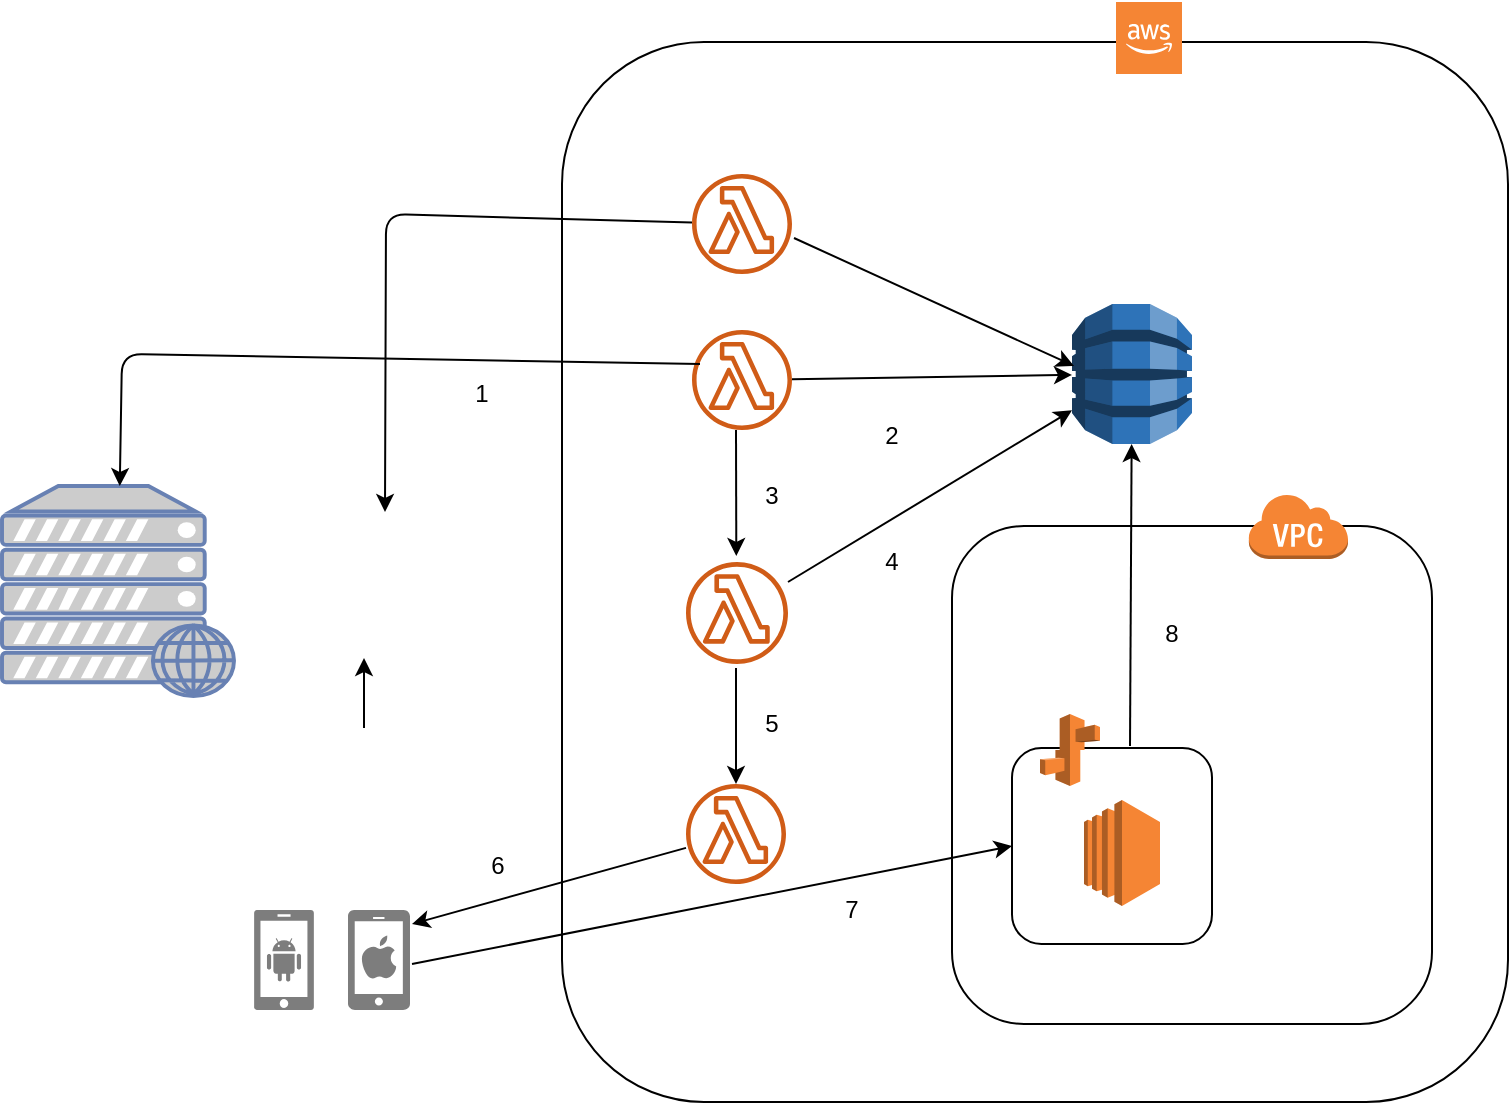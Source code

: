 <mxfile version="10.4.1" type="github"><diagram id="JbM2fYvgoTWfcFy8sSR-" name="Page-1"><mxGraphModel dx="758" dy="525" grid="1" gridSize="10" guides="1" tooltips="1" connect="1" arrows="1" fold="1" page="1" pageScale="1" pageWidth="850" pageHeight="1100" math="0" shadow="0"><root><mxCell id="0"/><mxCell id="1" parent="0"/><mxCell id="0TErtD-wjSOz0MyjelqX-31" value="" style="rounded=1;whiteSpace=wrap;html=1;" vertex="1" parent="1"><mxGeometry x="300" y="34" width="473" height="530" as="geometry"/></mxCell><mxCell id="0TErtD-wjSOz0MyjelqX-2" value="" style="outlineConnect=0;fontColor=#232F3E;gradientColor=none;fillColor=#D05C17;strokeColor=none;dashed=0;verticalLabelPosition=bottom;verticalAlign=top;align=center;html=1;fontSize=12;fontStyle=0;aspect=fixed;shape=mxgraph.aws4.lambda_function;" vertex="1" parent="1"><mxGeometry x="365" y="178" width="50" height="50" as="geometry"/></mxCell><mxCell id="0TErtD-wjSOz0MyjelqX-3" value="" style="outlineConnect=0;fontColor=#232F3E;gradientColor=none;fillColor=#D05C17;strokeColor=none;dashed=0;verticalLabelPosition=bottom;verticalAlign=top;align=center;html=1;fontSize=12;fontStyle=0;aspect=fixed;shape=mxgraph.aws4.lambda_function;" vertex="1" parent="1"><mxGeometry x="362" y="294" width="51" height="51" as="geometry"/></mxCell><mxCell id="0TErtD-wjSOz0MyjelqX-4" value="" style="outlineConnect=0;fontColor=#232F3E;gradientColor=none;fillColor=#D05C17;strokeColor=none;dashed=0;verticalLabelPosition=bottom;verticalAlign=top;align=center;html=1;fontSize=12;fontStyle=0;aspect=fixed;shape=mxgraph.aws4.lambda_function;" vertex="1" parent="1"><mxGeometry x="362" y="405" width="50" height="50" as="geometry"/></mxCell><mxCell id="0TErtD-wjSOz0MyjelqX-5" value="" style="shape=image;html=1;verticalAlign=top;verticalLabelPosition=bottom;labelBackgroundColor=#ffffff;imageAspect=0;aspect=fixed;image=https://cdn2.iconfinder.com/data/icons/fletro-long-shadow-google-service/128/Google_Docs_-_Doc.png" vertex="1" parent="1"><mxGeometry x="175" y="269" width="73" height="73" as="geometry"/></mxCell><mxCell id="0TErtD-wjSOz0MyjelqX-6" value="" style="outlineConnect=0;dashed=0;verticalLabelPosition=bottom;verticalAlign=top;align=center;html=1;shape=mxgraph.aws3.dynamo_db;fillColor=#2E73B8;gradientColor=none;" vertex="1" parent="1"><mxGeometry x="555" y="165" width="60" height="70" as="geometry"/></mxCell><mxCell id="0TErtD-wjSOz0MyjelqX-10" value="" style="group" vertex="1" connectable="0" parent="1"><mxGeometry x="158" y="376" width="80" height="82" as="geometry"/></mxCell><mxCell id="0TErtD-wjSOz0MyjelqX-7" value="" style="shape=image;html=1;verticalAlign=top;verticalLabelPosition=bottom;labelBackgroundColor=#ffffff;imageAspect=0;aspect=fixed;image=https://cdn0.iconfinder.com/data/icons/sports-android-l-lollipop-icon-pack/24/meditation_guru-128.png" vertex="1" parent="0TErtD-wjSOz0MyjelqX-10"><mxGeometry width="54" height="54" as="geometry"/></mxCell><mxCell id="0TErtD-wjSOz0MyjelqX-8" value="" style="shape=image;html=1;verticalAlign=top;verticalLabelPosition=bottom;labelBackgroundColor=#ffffff;imageAspect=0;aspect=fixed;image=https://cdn0.iconfinder.com/data/icons/sports-android-l-lollipop-icon-pack/24/meditation_guru-128.png" vertex="1" parent="0TErtD-wjSOz0MyjelqX-10"><mxGeometry x="27" y="1" width="53" height="53" as="geometry"/></mxCell><mxCell id="0TErtD-wjSOz0MyjelqX-9" value="" style="shape=image;html=1;verticalAlign=top;verticalLabelPosition=bottom;labelBackgroundColor=#ffffff;imageAspect=0;aspect=fixed;image=https://cdn0.iconfinder.com/data/icons/sports-android-l-lollipop-icon-pack/24/meditation_guru-128.png" vertex="1" parent="0TErtD-wjSOz0MyjelqX-10"><mxGeometry x="10" y="38" width="54" height="54" as="geometry"/></mxCell><mxCell id="0TErtD-wjSOz0MyjelqX-12" value="" style="edgeStyle=orthogonalEdgeStyle;rounded=0;orthogonalLoop=1;jettySize=auto;html=1;" edge="1" parent="1"><mxGeometry relative="1" as="geometry"><mxPoint x="201" y="377" as="sourcePoint"/><mxPoint x="201" y="342" as="targetPoint"/></mxGeometry></mxCell><mxCell id="0TErtD-wjSOz0MyjelqX-14" value="" style="outlineConnect=0;fontColor=#232F3E;gradientColor=none;fillColor=#D05C17;strokeColor=none;dashed=0;verticalLabelPosition=bottom;verticalAlign=top;align=center;html=1;fontSize=12;fontStyle=0;aspect=fixed;shape=mxgraph.aws4.lambda_function;" vertex="1" parent="1"><mxGeometry x="365" y="100" width="50" height="50" as="geometry"/></mxCell><mxCell id="0TErtD-wjSOz0MyjelqX-19" value="" style="group" vertex="1" connectable="0" parent="1"><mxGeometry x="146" y="468" width="78" height="50" as="geometry"/></mxCell><mxCell id="0TErtD-wjSOz0MyjelqX-17" value="" style="shadow=0;dashed=0;html=1;strokeColor=none;labelPosition=center;verticalLabelPosition=bottom;verticalAlign=top;align=center;shape=mxgraph.mscae.enterprise.android_phone;fillColor=#7D7D7D;" vertex="1" parent="0TErtD-wjSOz0MyjelqX-19"><mxGeometry width="30" height="50" as="geometry"/></mxCell><mxCell id="0TErtD-wjSOz0MyjelqX-18" value="" style="shadow=0;dashed=0;html=1;strokeColor=none;labelPosition=center;verticalLabelPosition=bottom;verticalAlign=top;align=center;shape=mxgraph.mscae.enterprise.iphone;fillColor=#7D7D7D;" vertex="1" parent="0TErtD-wjSOz0MyjelqX-19"><mxGeometry x="47" width="31" height="50" as="geometry"/></mxCell><mxCell id="0TErtD-wjSOz0MyjelqX-20" value="" style="fontColor=#0066CC;verticalAlign=top;verticalLabelPosition=bottom;labelPosition=center;align=center;html=1;outlineConnect=0;fillColor=#CCCCCC;strokeColor=#6881B3;gradientColor=none;gradientDirection=north;strokeWidth=2;shape=mxgraph.networks.web_server;" vertex="1" parent="1"><mxGeometry x="20" y="256" width="116" height="105" as="geometry"/></mxCell><mxCell id="0TErtD-wjSOz0MyjelqX-23" value="" style="endArrow=classic;html=1;entryX=0.5;entryY=0;entryDx=0;entryDy=0;" edge="1" parent="1" source="0TErtD-wjSOz0MyjelqX-14" target="0TErtD-wjSOz0MyjelqX-5"><mxGeometry width="50" height="50" relative="1" as="geometry"><mxPoint x="305" y="145" as="sourcePoint"/><mxPoint x="355" y="95" as="targetPoint"/><Array as="points"><mxPoint x="212" y="120"/></Array></mxGeometry></mxCell><mxCell id="0TErtD-wjSOz0MyjelqX-24" value="" style="endArrow=classic;html=1;entryX=0;entryY=0.5;entryDx=0;entryDy=0;entryPerimeter=0;" edge="1" parent="1"><mxGeometry width="50" height="50" relative="1" as="geometry"><mxPoint x="416" y="132" as="sourcePoint"/><mxPoint x="556" y="196" as="targetPoint"/></mxGeometry></mxCell><mxCell id="0TErtD-wjSOz0MyjelqX-25" value="" style="endArrow=classic;html=1;exitX=1;exitY=0.25;exitDx=0;exitDy=0;" edge="1" parent="1" target="0TErtD-wjSOz0MyjelqX-20"><mxGeometry width="50" height="50" relative="1" as="geometry"><mxPoint x="369" y="195" as="sourcePoint"/><mxPoint x="248" y="270" as="targetPoint"/><Array as="points"><mxPoint x="80" y="190"/></Array></mxGeometry></mxCell><mxCell id="0TErtD-wjSOz0MyjelqX-26" value="" style="endArrow=classic;html=1;" edge="1" parent="1" source="0TErtD-wjSOz0MyjelqX-2" target="0TErtD-wjSOz0MyjelqX-6"><mxGeometry width="50" height="50" relative="1" as="geometry"><mxPoint x="405" y="203.364" as="sourcePoint"/><mxPoint x="545" y="267" as="targetPoint"/></mxGeometry></mxCell><mxCell id="0TErtD-wjSOz0MyjelqX-27" value="" style="endArrow=classic;html=1;" edge="1" parent="1"><mxGeometry width="50" height="50" relative="1" as="geometry"><mxPoint x="387" y="228" as="sourcePoint"/><mxPoint x="387.153" y="291" as="targetPoint"/></mxGeometry></mxCell><mxCell id="0TErtD-wjSOz0MyjelqX-28" value="" style="endArrow=classic;html=1;" edge="1" parent="1" target="0TErtD-wjSOz0MyjelqX-6"><mxGeometry width="50" height="50" relative="1" as="geometry"><mxPoint x="413" y="304" as="sourcePoint"/><mxPoint x="465" y="295" as="targetPoint"/></mxGeometry></mxCell><mxCell id="0TErtD-wjSOz0MyjelqX-29" value="" style="endArrow=classic;html=1;" edge="1" parent="1" target="0TErtD-wjSOz0MyjelqX-4"><mxGeometry width="50" height="50" relative="1" as="geometry"><mxPoint x="387" y="347" as="sourcePoint"/><mxPoint x="390.153" y="395" as="targetPoint"/></mxGeometry></mxCell><mxCell id="0TErtD-wjSOz0MyjelqX-30" value="" style="endArrow=classic;html=1;" edge="1" parent="1" source="0TErtD-wjSOz0MyjelqX-4"><mxGeometry width="50" height="50" relative="1" as="geometry"><mxPoint x="351.5" y="425" as="sourcePoint"/><mxPoint x="225" y="475" as="targetPoint"/></mxGeometry></mxCell><mxCell id="0TErtD-wjSOz0MyjelqX-32" value="" style="rounded=1;whiteSpace=wrap;html=1;" vertex="1" parent="1"><mxGeometry x="495" y="276" width="240" height="249" as="geometry"/></mxCell><mxCell id="0TErtD-wjSOz0MyjelqX-33" value="" style="outlineConnect=0;dashed=0;verticalLabelPosition=bottom;verticalAlign=top;align=center;html=1;shape=mxgraph.aws3.virtual_private_cloud;fillColor=#F58534;gradientColor=none;" vertex="1" parent="1"><mxGeometry x="643" y="259.5" width="50" height="33" as="geometry"/></mxCell><mxCell id="0TErtD-wjSOz0MyjelqX-34" value="" style="outlineConnect=0;dashed=0;verticalLabelPosition=bottom;verticalAlign=top;align=center;html=1;shape=mxgraph.aws3.cloud_2;fillColor=#F58534;gradientColor=none;" vertex="1" parent="1"><mxGeometry x="577" y="14" width="33" height="36" as="geometry"/></mxCell><mxCell id="0TErtD-wjSOz0MyjelqX-35" value="" style="rounded=1;whiteSpace=wrap;html=1;" vertex="1" parent="1"><mxGeometry x="525" y="387" width="100" height="98" as="geometry"/></mxCell><mxCell id="0TErtD-wjSOz0MyjelqX-37" value="" style="outlineConnect=0;dashed=0;verticalLabelPosition=bottom;verticalAlign=top;align=center;html=1;shape=mxgraph.aws3.elastic_beanstalk;fillColor=#F58534;gradientColor=none;" vertex="1" parent="1"><mxGeometry x="539" y="370" width="30" height="36" as="geometry"/></mxCell><mxCell id="0TErtD-wjSOz0MyjelqX-38" value="" style="outlineConnect=0;dashed=0;verticalLabelPosition=bottom;verticalAlign=top;align=center;html=1;shape=mxgraph.aws3.ec2;fillColor=#F58534;gradientColor=none;" vertex="1" parent="1"><mxGeometry x="561" y="413" width="38" height="53" as="geometry"/></mxCell><mxCell id="0TErtD-wjSOz0MyjelqX-39" value="" style="endArrow=classic;html=1;entryX=0;entryY=0.5;entryDx=0;entryDy=0;" edge="1" parent="1" target="0TErtD-wjSOz0MyjelqX-35"><mxGeometry width="50" height="50" relative="1" as="geometry"><mxPoint x="225" y="495" as="sourcePoint"/><mxPoint x="285" y="485" as="targetPoint"/></mxGeometry></mxCell><mxCell id="0TErtD-wjSOz0MyjelqX-40" value="" style="endArrow=classic;html=1;exitX=0.59;exitY=-0.01;exitDx=0;exitDy=0;exitPerimeter=0;" edge="1" parent="1" source="0TErtD-wjSOz0MyjelqX-35" target="0TErtD-wjSOz0MyjelqX-6"><mxGeometry width="50" height="50" relative="1" as="geometry"><mxPoint x="423" y="314" as="sourcePoint"/><mxPoint x="565" y="228.14" as="targetPoint"/></mxGeometry></mxCell><mxCell id="0TErtD-wjSOz0MyjelqX-43" value="2" style="text;html=1;strokeColor=none;fillColor=none;align=center;verticalAlign=middle;whiteSpace=wrap;rounded=0;" vertex="1" parent="1"><mxGeometry x="445" y="221" width="40" height="20" as="geometry"/></mxCell><mxCell id="0TErtD-wjSOz0MyjelqX-44" value="3" style="text;html=1;strokeColor=none;fillColor=none;align=center;verticalAlign=middle;whiteSpace=wrap;rounded=0;" vertex="1" parent="1"><mxGeometry x="385" y="251" width="40" height="20" as="geometry"/></mxCell><mxCell id="0TErtD-wjSOz0MyjelqX-45" value="5&lt;br&gt;" style="text;html=1;strokeColor=none;fillColor=none;align=center;verticalAlign=middle;whiteSpace=wrap;rounded=0;" vertex="1" parent="1"><mxGeometry x="385" y="365" width="40" height="20" as="geometry"/></mxCell><mxCell id="0TErtD-wjSOz0MyjelqX-46" value="4" style="text;html=1;strokeColor=none;fillColor=none;align=center;verticalAlign=middle;whiteSpace=wrap;rounded=0;" vertex="1" parent="1"><mxGeometry x="445" y="284" width="40" height="20" as="geometry"/></mxCell><mxCell id="0TErtD-wjSOz0MyjelqX-47" value="6" style="text;html=1;strokeColor=none;fillColor=none;align=center;verticalAlign=middle;whiteSpace=wrap;rounded=0;" vertex="1" parent="1"><mxGeometry x="248" y="436" width="40" height="20" as="geometry"/></mxCell><mxCell id="0TErtD-wjSOz0MyjelqX-48" value="7" style="text;html=1;strokeColor=none;fillColor=none;align=center;verticalAlign=middle;whiteSpace=wrap;rounded=0;" vertex="1" parent="1"><mxGeometry x="425" y="458" width="40" height="20" as="geometry"/></mxCell><mxCell id="0TErtD-wjSOz0MyjelqX-49" value="8" style="text;html=1;strokeColor=none;fillColor=none;align=center;verticalAlign=middle;whiteSpace=wrap;rounded=0;" vertex="1" parent="1"><mxGeometry x="585" y="319.5" width="40" height="20" as="geometry"/></mxCell><mxCell id="0TErtD-wjSOz0MyjelqX-50" value="1" style="text;html=1;strokeColor=none;fillColor=none;align=center;verticalAlign=middle;whiteSpace=wrap;rounded=0;" vertex="1" parent="1"><mxGeometry x="240" y="200" width="40" height="20" as="geometry"/></mxCell></root></mxGraphModel></diagram></mxfile>